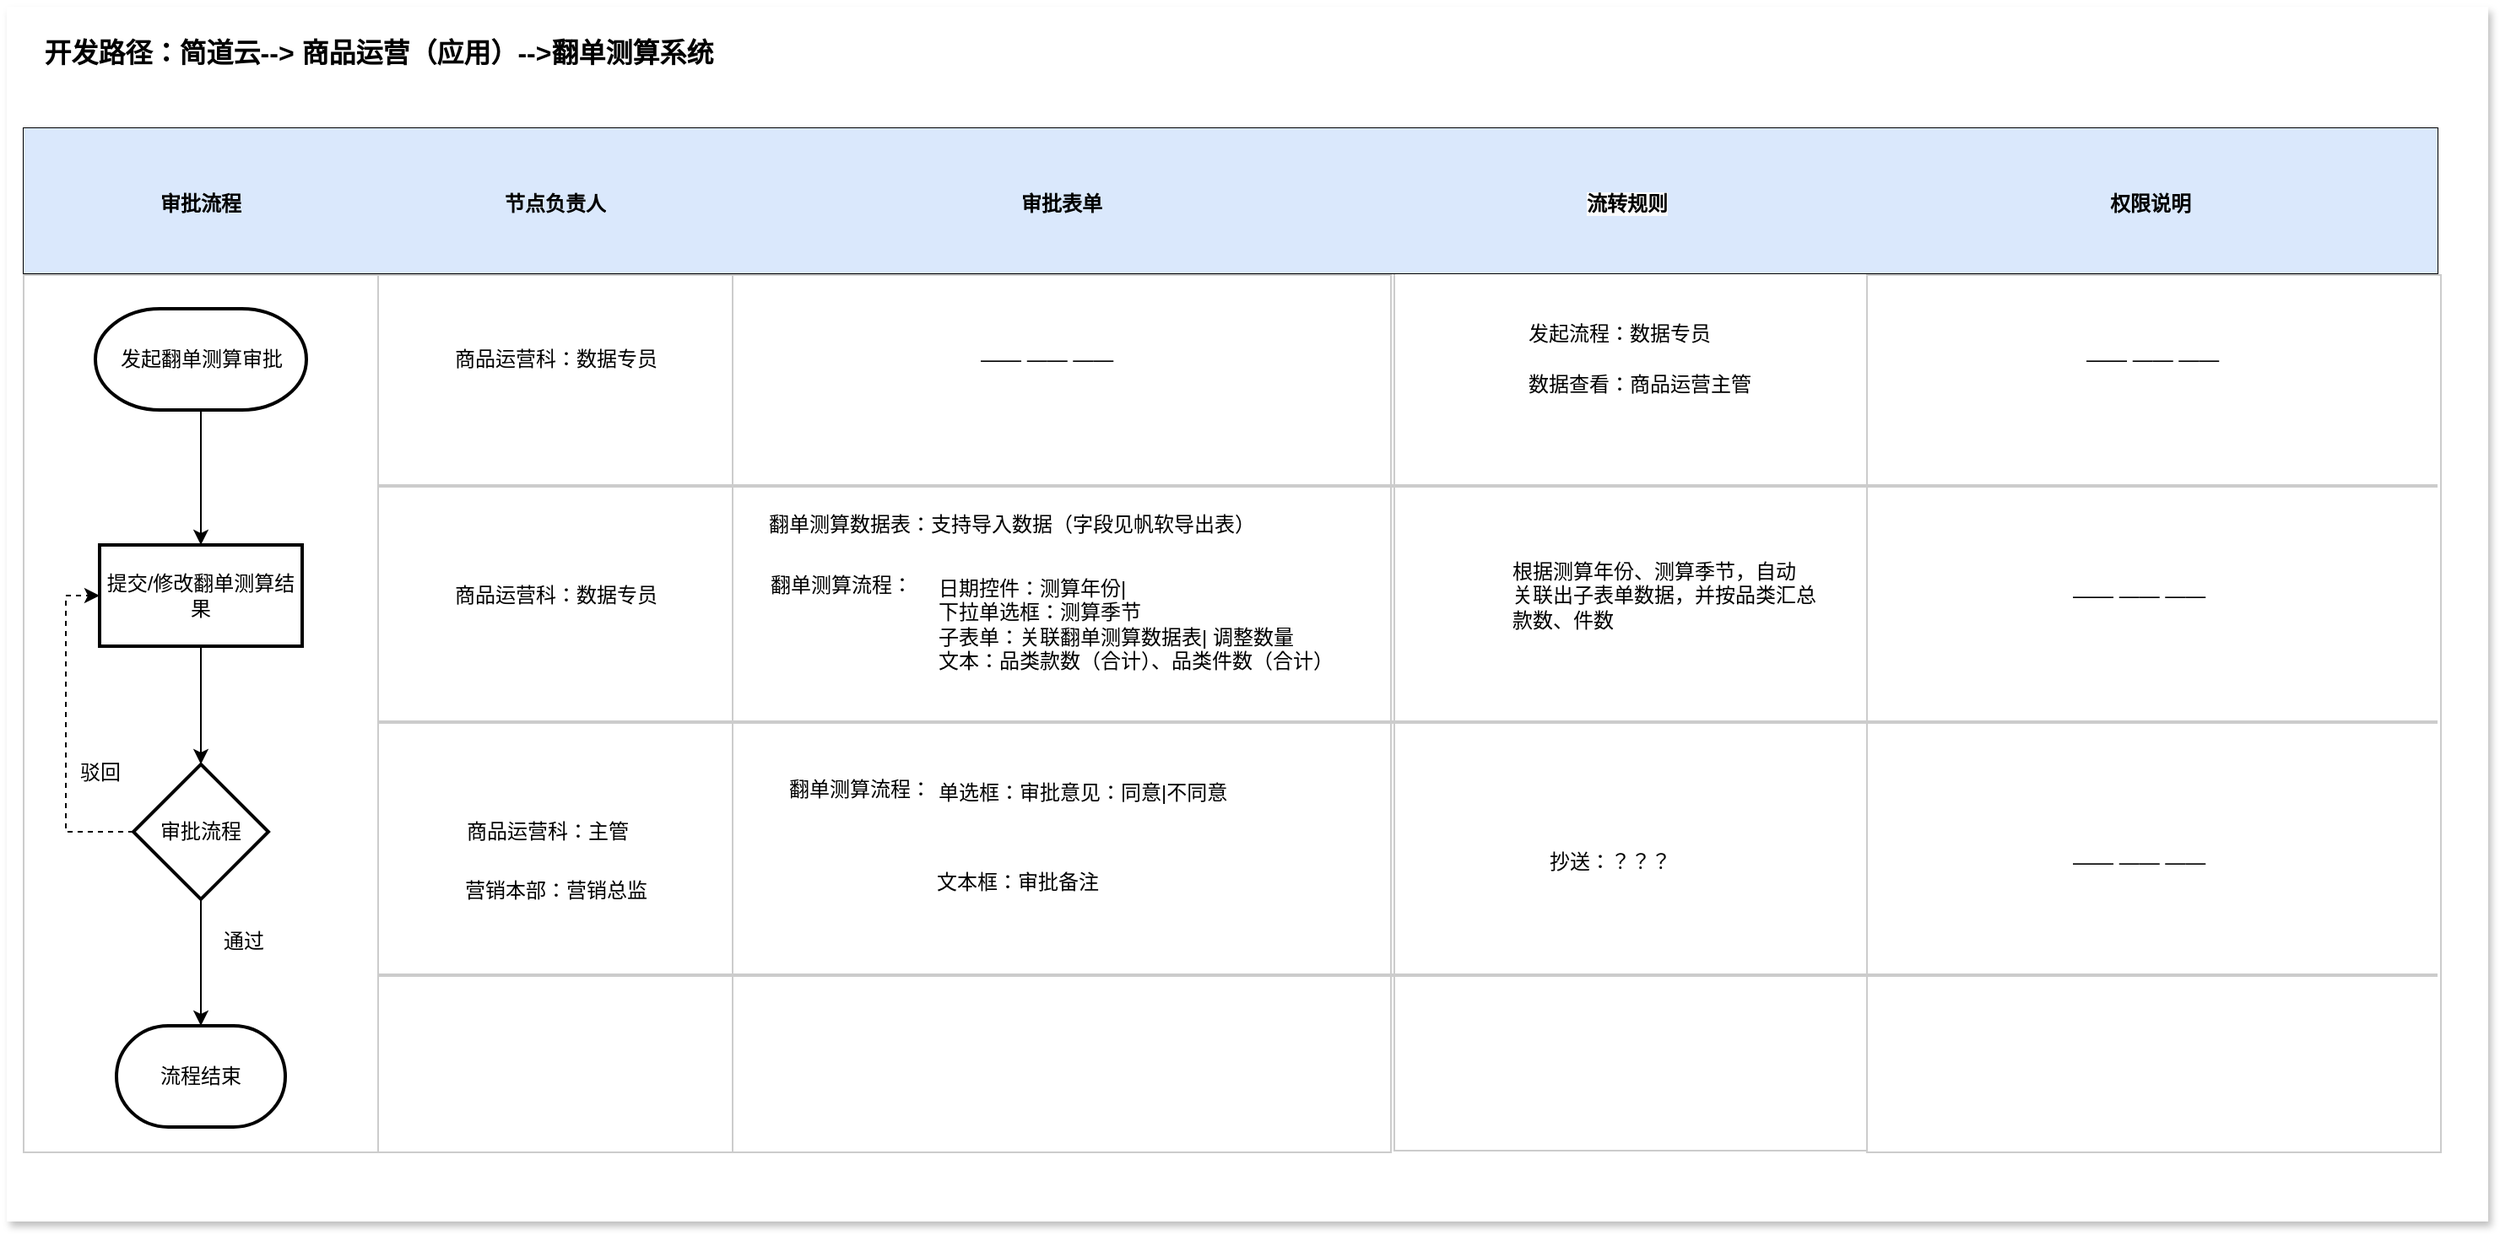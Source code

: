 <mxfile version="24.0.2" type="github">
  <diagram name="第 1 页" id="Kz6IId-ojYKJcMbE3ok0">
    <mxGraphModel dx="3320" dy="3092" grid="1" gridSize="10" guides="1" tooltips="1" connect="1" arrows="1" fold="1" page="1" pageScale="1" pageWidth="827" pageHeight="1169" math="0" shadow="0">
      <root>
        <mxCell id="0" />
        <mxCell id="1" parent="0" />
        <mxCell id="WLFwPxkAuPzGv9mL8pSH-109" value="" style="rounded=0;whiteSpace=wrap;html=1;fontColor=none;noLabel=1;strokeColor=none;shadow=1;textShadow=1;" vertex="1" parent="1">
          <mxGeometry x="10" y="-1150" width="1470" height="720" as="geometry" />
        </mxCell>
        <mxCell id="WLFwPxkAuPzGv9mL8pSH-110" value="" style="rounded=0;whiteSpace=wrap;html=1;strokeColor=#CCCCCC;" vertex="1" parent="1">
          <mxGeometry x="20" y="-991" width="210" height="520" as="geometry" />
        </mxCell>
        <mxCell id="WLFwPxkAuPzGv9mL8pSH-111" value="" style="rounded=0;whiteSpace=wrap;html=1;strokeColor=#CCCCCC;" vertex="1" parent="1">
          <mxGeometry x="230" y="-991" width="210" height="520" as="geometry" />
        </mxCell>
        <mxCell id="WLFwPxkAuPzGv9mL8pSH-112" value="" style="rounded=0;whiteSpace=wrap;html=1;strokeColor=#CCCCCC;" vertex="1" parent="1">
          <mxGeometry x="440" y="-991" width="390" height="520" as="geometry" />
        </mxCell>
        <mxCell id="WLFwPxkAuPzGv9mL8pSH-113" value="" style="rounded=0;whiteSpace=wrap;html=1;strokeColor=#CCCCCC;" vertex="1" parent="1">
          <mxGeometry x="832" y="-992" width="280" height="520" as="geometry" />
        </mxCell>
        <mxCell id="WLFwPxkAuPzGv9mL8pSH-114" value="" style="edgeStyle=orthogonalEdgeStyle;rounded=0;orthogonalLoop=1;jettySize=auto;html=1;" edge="1" parent="1" source="WLFwPxkAuPzGv9mL8pSH-115" target="WLFwPxkAuPzGv9mL8pSH-120">
          <mxGeometry relative="1" as="geometry" />
        </mxCell>
        <mxCell id="WLFwPxkAuPzGv9mL8pSH-115" value="发起翻单测算审批" style="strokeWidth=2;html=1;shape=mxgraph.flowchart.terminator;whiteSpace=wrap;" vertex="1" parent="1">
          <mxGeometry x="62.5" y="-971" width="125" height="60" as="geometry" />
        </mxCell>
        <mxCell id="WLFwPxkAuPzGv9mL8pSH-116" value="" style="rounded=0;whiteSpace=wrap;html=1;strokeColor=#CCCCCC;" vertex="1" parent="1">
          <mxGeometry x="1112" y="-991" width="340" height="520" as="geometry" />
        </mxCell>
        <mxCell id="WLFwPxkAuPzGv9mL8pSH-117" value="发起流程：数据专员" style="text;html=1;align=center;verticalAlign=middle;resizable=0;points=[];autosize=1;strokeColor=none;fillColor=none;" vertex="1" parent="1">
          <mxGeometry x="900" y="-971" width="130" height="30" as="geometry" />
        </mxCell>
        <mxCell id="WLFwPxkAuPzGv9mL8pSH-118" value="数据查看：商品运营主管" style="text;html=1;align=center;verticalAlign=middle;resizable=0;points=[];autosize=1;strokeColor=none;fillColor=none;" vertex="1" parent="1">
          <mxGeometry x="897" y="-941" width="160" height="30" as="geometry" />
        </mxCell>
        <mxCell id="WLFwPxkAuPzGv9mL8pSH-119" value="" style="edgeStyle=orthogonalEdgeStyle;rounded=0;orthogonalLoop=1;jettySize=auto;html=1;" edge="1" parent="1" source="WLFwPxkAuPzGv9mL8pSH-120" target="WLFwPxkAuPzGv9mL8pSH-123">
          <mxGeometry relative="1" as="geometry" />
        </mxCell>
        <mxCell id="WLFwPxkAuPzGv9mL8pSH-120" value="提交/修改翻单测算结果" style="whiteSpace=wrap;html=1;strokeWidth=2;" vertex="1" parent="1">
          <mxGeometry x="65" y="-831" width="120" height="60" as="geometry" />
        </mxCell>
        <mxCell id="WLFwPxkAuPzGv9mL8pSH-121" value="" style="edgeStyle=orthogonalEdgeStyle;rounded=0;orthogonalLoop=1;jettySize=auto;html=1;" edge="1" parent="1" source="WLFwPxkAuPzGv9mL8pSH-123" target="WLFwPxkAuPzGv9mL8pSH-124">
          <mxGeometry relative="1" as="geometry" />
        </mxCell>
        <mxCell id="WLFwPxkAuPzGv9mL8pSH-122" value="" style="edgeStyle=orthogonalEdgeStyle;rounded=0;orthogonalLoop=1;jettySize=auto;html=1;entryX=0;entryY=0.5;entryDx=0;entryDy=0;exitX=0;exitY=0.5;exitDx=0;exitDy=0;dashed=1;" edge="1" parent="1" source="WLFwPxkAuPzGv9mL8pSH-123" target="WLFwPxkAuPzGv9mL8pSH-120">
          <mxGeometry relative="1" as="geometry">
            <mxPoint x="25" y="-661" as="targetPoint" />
          </mxGeometry>
        </mxCell>
        <mxCell id="WLFwPxkAuPzGv9mL8pSH-123" value="审批流程" style="rhombus;whiteSpace=wrap;html=1;strokeWidth=2;" vertex="1" parent="1">
          <mxGeometry x="85" y="-701" width="80" height="80" as="geometry" />
        </mxCell>
        <mxCell id="WLFwPxkAuPzGv9mL8pSH-124" value="流程结束" style="strokeWidth=2;html=1;shape=mxgraph.flowchart.terminator;whiteSpace=wrap;" vertex="1" parent="1">
          <mxGeometry x="75" y="-546" width="100" height="60" as="geometry" />
        </mxCell>
        <mxCell id="WLFwPxkAuPzGv9mL8pSH-125" value="驳回" style="text;html=1;align=center;verticalAlign=middle;resizable=0;points=[];autosize=1;strokeColor=none;fillColor=none;" vertex="1" parent="1">
          <mxGeometry x="40" y="-711" width="50" height="30" as="geometry" />
        </mxCell>
        <mxCell id="WLFwPxkAuPzGv9mL8pSH-126" value="通过" style="text;html=1;align=center;verticalAlign=middle;resizable=0;points=[];autosize=1;strokeColor=none;fillColor=none;" vertex="1" parent="1">
          <mxGeometry x="125" y="-611" width="50" height="30" as="geometry" />
        </mxCell>
        <mxCell id="WLFwPxkAuPzGv9mL8pSH-127" value="商品运营科：数据专员" style="text;html=1;align=center;verticalAlign=middle;resizable=0;points=[];autosize=1;strokeColor=none;fillColor=none;" vertex="1" parent="1">
          <mxGeometry x="265" y="-956" width="140" height="30" as="geometry" />
        </mxCell>
        <mxCell id="WLFwPxkAuPzGv9mL8pSH-128" value="商品运营科：数据专员" style="text;html=1;align=center;verticalAlign=middle;resizable=0;points=[];autosize=1;strokeColor=none;fillColor=none;" vertex="1" parent="1">
          <mxGeometry x="265" y="-816" width="140" height="30" as="geometry" />
        </mxCell>
        <mxCell id="WLFwPxkAuPzGv9mL8pSH-129" value="商品运营科：主管" style="text;html=1;align=center;verticalAlign=middle;resizable=0;points=[];autosize=1;strokeColor=none;fillColor=none;" vertex="1" parent="1">
          <mxGeometry x="270" y="-676" width="120" height="30" as="geometry" />
        </mxCell>
        <mxCell id="WLFwPxkAuPzGv9mL8pSH-130" value="营销本部：营销总监" style="text;html=1;align=center;verticalAlign=middle;resizable=0;points=[];autosize=1;strokeColor=none;fillColor=none;" vertex="1" parent="1">
          <mxGeometry x="270" y="-641" width="130" height="30" as="geometry" />
        </mxCell>
        <mxCell id="WLFwPxkAuPzGv9mL8pSH-131" value="" style="line;strokeWidth=2;html=1;strokeColor=#CCCCCC;" vertex="1" parent="1">
          <mxGeometry x="230" y="-871" width="1220" height="10" as="geometry" />
        </mxCell>
        <mxCell id="WLFwPxkAuPzGv9mL8pSH-132" value="" style="line;strokeWidth=2;html=1;strokeColor=#CCCCCC;" vertex="1" parent="1">
          <mxGeometry x="230" y="-731" width="1220" height="10" as="geometry" />
        </mxCell>
        <mxCell id="WLFwPxkAuPzGv9mL8pSH-133" value="" style="line;strokeWidth=2;html=1;strokeColor=#CCCCCC;" vertex="1" parent="1">
          <mxGeometry x="230" y="-581" width="1220" height="10" as="geometry" />
        </mxCell>
        <mxCell id="WLFwPxkAuPzGv9mL8pSH-134" value="" style="shape=table;startSize=0;container=1;collapsible=0;childLayout=tableLayout;fontSize=16;" vertex="1" parent="1">
          <mxGeometry x="20" y="-1078" width="1430" height="86" as="geometry" />
        </mxCell>
        <mxCell id="WLFwPxkAuPzGv9mL8pSH-135" value="" style="shape=tableRow;horizontal=0;startSize=0;swimlaneHead=0;swimlaneBody=0;strokeColor=inherit;top=0;left=0;bottom=0;right=0;collapsible=0;dropTarget=0;fillColor=none;points=[[0,0.5],[1,0.5]];portConstraint=eastwest;fontSize=16;" vertex="1" parent="WLFwPxkAuPzGv9mL8pSH-134">
          <mxGeometry width="1430" height="86" as="geometry" />
        </mxCell>
        <mxCell id="WLFwPxkAuPzGv9mL8pSH-136" value="&lt;span style=&quot;font-size: 12px; font-weight: 700; text-wrap: nowrap;&quot;&gt;审批流程&lt;/span&gt;" style="shape=partialRectangle;html=1;whiteSpace=wrap;connectable=0;strokeColor=#6c8ebf;overflow=hidden;fillColor=#dae8fc;top=0;left=0;bottom=0;right=0;pointerEvents=1;fontSize=16;" vertex="1" parent="WLFwPxkAuPzGv9mL8pSH-135">
          <mxGeometry width="210" height="86" as="geometry">
            <mxRectangle width="210" height="86" as="alternateBounds" />
          </mxGeometry>
        </mxCell>
        <mxCell id="WLFwPxkAuPzGv9mL8pSH-137" value="&lt;span style=&quot;font-size: 12px; font-weight: 700; text-wrap: nowrap;&quot;&gt;节点负责人&lt;/span&gt;" style="shape=partialRectangle;html=1;whiteSpace=wrap;connectable=0;strokeColor=#6c8ebf;overflow=hidden;fillColor=#dae8fc;top=0;left=0;bottom=0;right=0;pointerEvents=1;fontSize=16;" vertex="1" parent="WLFwPxkAuPzGv9mL8pSH-135">
          <mxGeometry x="210" width="210" height="86" as="geometry">
            <mxRectangle width="210" height="86" as="alternateBounds" />
          </mxGeometry>
        </mxCell>
        <mxCell id="WLFwPxkAuPzGv9mL8pSH-138" value="&lt;span style=&quot;font-size: 12px; font-weight: 700; text-wrap: nowrap;&quot;&gt;审批表单&lt;/span&gt;" style="shape=partialRectangle;html=1;whiteSpace=wrap;connectable=0;strokeColor=#6c8ebf;overflow=hidden;fillColor=#dae8fc;top=0;left=0;bottom=0;right=0;pointerEvents=1;fontSize=16;" vertex="1" parent="WLFwPxkAuPzGv9mL8pSH-135">
          <mxGeometry x="420" width="390" height="86" as="geometry">
            <mxRectangle width="390" height="86" as="alternateBounds" />
          </mxGeometry>
        </mxCell>
        <mxCell id="WLFwPxkAuPzGv9mL8pSH-139" value="&lt;span style=&quot;color: rgb(0, 0, 0); font-family: Helvetica; font-size: 12px; font-style: normal; font-variant-ligatures: normal; font-variant-caps: normal; font-weight: 700; letter-spacing: normal; orphans: 2; text-align: center; text-indent: 0px; text-transform: none; widows: 2; word-spacing: 0px; -webkit-text-stroke-width: 0px; white-space: nowrap; background-color: rgb(251, 251, 251); text-decoration-thickness: initial; text-decoration-style: initial; text-decoration-color: initial; display: inline !important; float: none;&quot;&gt;流转规则&lt;/span&gt;" style="shape=partialRectangle;html=1;whiteSpace=wrap;connectable=0;strokeColor=#6c8ebf;overflow=hidden;fillColor=#dae8fc;top=0;left=0;bottom=0;right=0;pointerEvents=1;fontSize=16;" vertex="1" parent="WLFwPxkAuPzGv9mL8pSH-135">
          <mxGeometry x="810" width="280" height="86" as="geometry">
            <mxRectangle width="280" height="86" as="alternateBounds" />
          </mxGeometry>
        </mxCell>
        <mxCell id="WLFwPxkAuPzGv9mL8pSH-140" value="&lt;span style=&quot;font-size: 12px; font-weight: 700; text-wrap: nowrap;&quot;&gt;权限说明&lt;/span&gt;" style="shape=partialRectangle;html=1;whiteSpace=wrap;connectable=0;strokeColor=#6c8ebf;overflow=hidden;fillColor=#dae8fc;top=0;left=0;bottom=0;right=0;pointerEvents=1;fontSize=16;" vertex="1" parent="WLFwPxkAuPzGv9mL8pSH-135">
          <mxGeometry x="1090" width="340" height="86" as="geometry">
            <mxRectangle width="340" height="86" as="alternateBounds" />
          </mxGeometry>
        </mxCell>
        <mxCell id="WLFwPxkAuPzGv9mL8pSH-141" value="开发路径：简道云--&amp;gt; 商品运营（应用）--&amp;gt;翻单测算系统" style="text;html=1;align=center;verticalAlign=middle;resizable=0;points=[];autosize=1;strokeColor=none;fillColor=none;fontStyle=1;fontSize=16;" vertex="1" parent="1">
          <mxGeometry x="20" y="-1138" width="420" height="30" as="geometry" />
        </mxCell>
        <mxCell id="WLFwPxkAuPzGv9mL8pSH-142" value="日期控件：测算年份|&lt;br&gt;下拉单选框：测算季节&lt;div&gt;子表单：关联翻单测算数据表| 调整数量&lt;/div&gt;&lt;div&gt;文本：品类款数（合计）、品类件数（合计）&lt;/div&gt;" style="text;html=1;align=left;verticalAlign=middle;resizable=0;points=[];autosize=1;strokeColor=none;fillColor=none;" vertex="1" parent="1">
          <mxGeometry x="560" y="-819" width="260" height="70" as="geometry" />
        </mxCell>
        <mxCell id="WLFwPxkAuPzGv9mL8pSH-143" value="翻单测算数据表：支持导入数据（字段见帆软导出表）" style="text;html=1;align=center;verticalAlign=middle;resizable=0;points=[];autosize=1;strokeColor=none;fillColor=none;" vertex="1" parent="1">
          <mxGeometry x="450" y="-858" width="310" height="30" as="geometry" />
        </mxCell>
        <mxCell id="WLFwPxkAuPzGv9mL8pSH-144" value="翻单测算流程：" style="text;html=1;align=center;verticalAlign=middle;resizable=0;points=[];autosize=1;strokeColor=none;fillColor=none;" vertex="1" parent="1">
          <mxGeometry x="449" y="-822" width="110" height="30" as="geometry" />
        </mxCell>
        <mxCell id="WLFwPxkAuPzGv9mL8pSH-145" value="翻单测算流程：" style="text;html=1;align=center;verticalAlign=middle;resizable=0;points=[];autosize=1;strokeColor=none;fillColor=none;" vertex="1" parent="1">
          <mxGeometry x="460" y="-701" width="110" height="30" as="geometry" />
        </mxCell>
        <mxCell id="WLFwPxkAuPzGv9mL8pSH-146" value="文本框：审批备注" style="text;html=1;align=left;verticalAlign=middle;resizable=0;points=[];autosize=1;strokeColor=none;fillColor=none;" vertex="1" parent="1">
          <mxGeometry x="559" y="-646" width="120" height="30" as="geometry" />
        </mxCell>
        <mxCell id="WLFwPxkAuPzGv9mL8pSH-147" value="&lt;div style=&quot;text-align: center;&quot;&gt;&lt;span style=&quot;background-color: initial; text-wrap: nowrap;&quot;&gt;单选框：审批意见：同意|不同意&lt;/span&gt;&lt;/div&gt;" style="text;whiteSpace=wrap;html=1;" vertex="1" parent="1">
          <mxGeometry x="560" y="-698" width="210" height="40" as="geometry" />
        </mxCell>
        <mxCell id="WLFwPxkAuPzGv9mL8pSH-148" value="根据测算年份、测算季节，自动&lt;div&gt;关联出子表单数据，并按品类汇总&lt;/div&gt;&lt;div&gt;款数、件数&lt;/div&gt;" style="text;html=1;align=left;verticalAlign=middle;resizable=0;points=[];autosize=1;strokeColor=none;fillColor=none;" vertex="1" parent="1">
          <mxGeometry x="900" y="-831" width="200" height="60" as="geometry" />
        </mxCell>
        <mxCell id="WLFwPxkAuPzGv9mL8pSH-149" value="抄送：？？？" style="text;html=1;align=left;verticalAlign=middle;resizable=0;points=[];autosize=1;strokeColor=none;fillColor=none;" vertex="1" parent="1">
          <mxGeometry x="922" y="-658" width="100" height="30" as="geometry" />
        </mxCell>
        <mxCell id="WLFwPxkAuPzGv9mL8pSH-150" value="—— —— ——" style="text;html=1;align=left;verticalAlign=middle;resizable=0;points=[];autosize=1;strokeColor=none;fillColor=none;" vertex="1" parent="1">
          <mxGeometry x="1240" y="-956" width="100" height="30" as="geometry" />
        </mxCell>
        <mxCell id="WLFwPxkAuPzGv9mL8pSH-151" value="—— —— ——" style="text;html=1;align=left;verticalAlign=middle;resizable=0;points=[];autosize=1;strokeColor=none;fillColor=none;" vertex="1" parent="1">
          <mxGeometry x="1232" y="-816" width="100" height="30" as="geometry" />
        </mxCell>
        <mxCell id="WLFwPxkAuPzGv9mL8pSH-152" value="—— —— ——" style="text;html=1;align=left;verticalAlign=middle;resizable=0;points=[];autosize=1;strokeColor=none;fillColor=none;" vertex="1" parent="1">
          <mxGeometry x="1232" y="-658" width="100" height="30" as="geometry" />
        </mxCell>
        <mxCell id="WLFwPxkAuPzGv9mL8pSH-153" value="—— —— ——" style="text;html=1;align=left;verticalAlign=middle;resizable=0;points=[];autosize=1;strokeColor=none;fillColor=none;" vertex="1" parent="1">
          <mxGeometry x="585" y="-956" width="100" height="30" as="geometry" />
        </mxCell>
      </root>
    </mxGraphModel>
  </diagram>
</mxfile>

